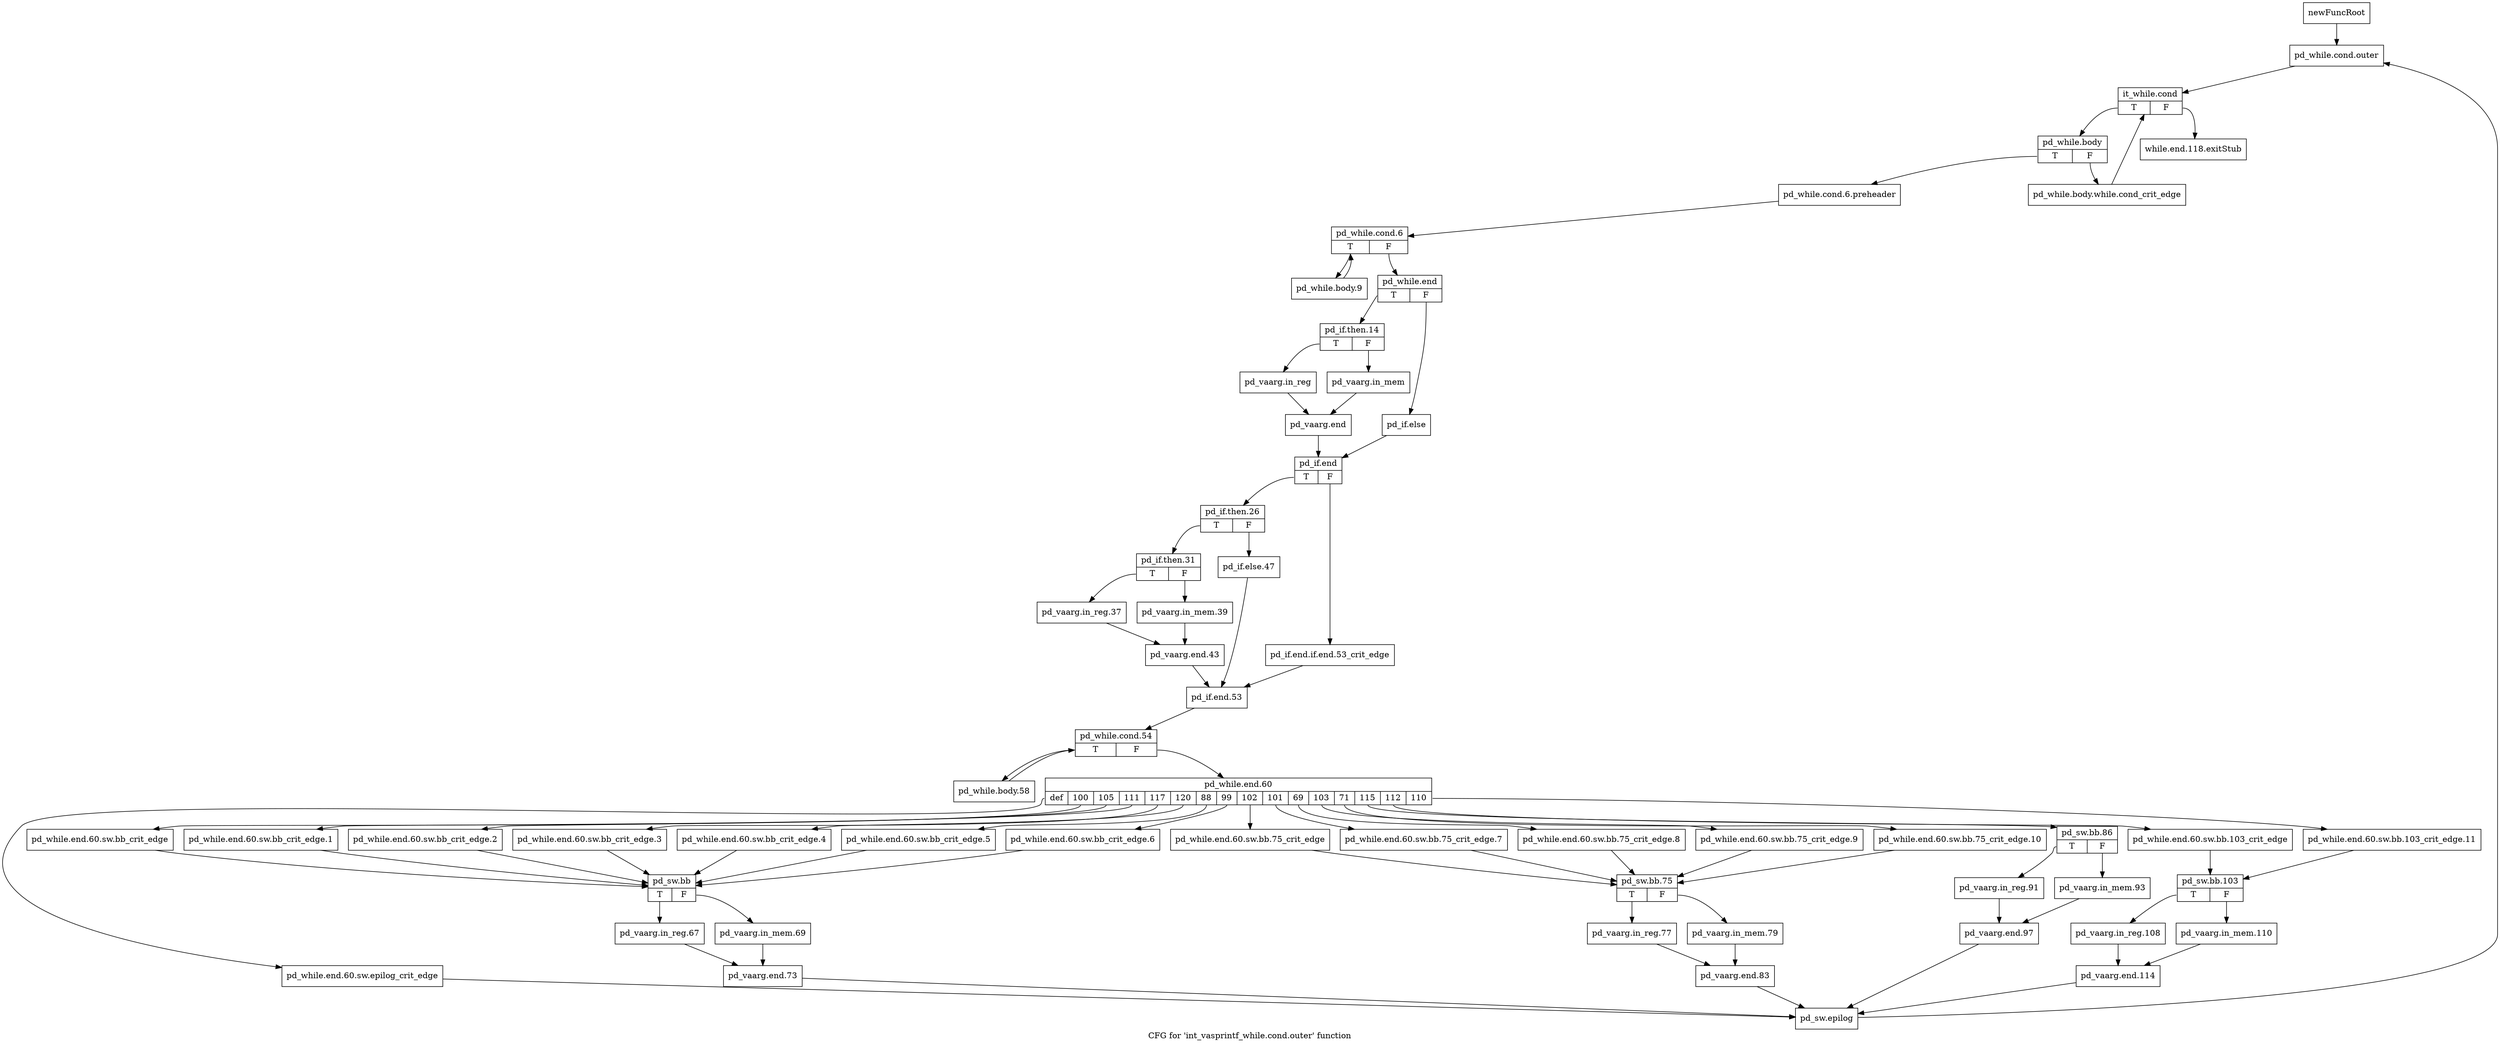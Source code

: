 digraph "CFG for 'int_vasprintf_while.cond.outer' function" {
	label="CFG for 'int_vasprintf_while.cond.outer' function";

	Node0x9f25e00 [shape=record,label="{newFuncRoot}"];
	Node0x9f25e00 -> Node0x9f25ea0;
	Node0x9f25e50 [shape=record,label="{while.end.118.exitStub}"];
	Node0x9f25ea0 [shape=record,label="{pd_while.cond.outer}"];
	Node0x9f25ea0 -> Node0x9f25ef0;
	Node0x9f25ef0 [shape=record,label="{it_while.cond|{<s0>T|<s1>F}}"];
	Node0x9f25ef0:s0 -> Node0x9f25f40;
	Node0x9f25ef0:s1 -> Node0x9f25e50;
	Node0x9f25f40 [shape=record,label="{pd_while.body|{<s0>T|<s1>F}}"];
	Node0x9f25f40:s0 -> Node0x9f25fe0;
	Node0x9f25f40:s1 -> Node0x9f25f90;
	Node0x9f25f90 [shape=record,label="{pd_while.body.while.cond_crit_edge}"];
	Node0x9f25f90 -> Node0x9f25ef0;
	Node0x9f25fe0 [shape=record,label="{pd_while.cond.6.preheader}"];
	Node0x9f25fe0 -> Node0x9f26030;
	Node0x9f26030 [shape=record,label="{pd_while.cond.6|{<s0>T|<s1>F}}"];
	Node0x9f26030:s0 -> Node0x9f27020;
	Node0x9f26030:s1 -> Node0x9f26080;
	Node0x9f26080 [shape=record,label="{pd_while.end|{<s0>T|<s1>F}}"];
	Node0x9f26080:s0 -> Node0x9f26120;
	Node0x9f26080:s1 -> Node0x9f260d0;
	Node0x9f260d0 [shape=record,label="{pd_if.else}"];
	Node0x9f260d0 -> Node0x9f26260;
	Node0x9f26120 [shape=record,label="{pd_if.then.14|{<s0>T|<s1>F}}"];
	Node0x9f26120:s0 -> Node0x9f261c0;
	Node0x9f26120:s1 -> Node0x9f26170;
	Node0x9f26170 [shape=record,label="{pd_vaarg.in_mem}"];
	Node0x9f26170 -> Node0x9f26210;
	Node0x9f261c0 [shape=record,label="{pd_vaarg.in_reg}"];
	Node0x9f261c0 -> Node0x9f26210;
	Node0x9f26210 [shape=record,label="{pd_vaarg.end}"];
	Node0x9f26210 -> Node0x9f26260;
	Node0x9f26260 [shape=record,label="{pd_if.end|{<s0>T|<s1>F}}"];
	Node0x9f26260:s0 -> Node0x9f26300;
	Node0x9f26260:s1 -> Node0x9f262b0;
	Node0x9f262b0 [shape=record,label="{pd_if.end.if.end.53_crit_edge}"];
	Node0x9f262b0 -> Node0x9f264e0;
	Node0x9f26300 [shape=record,label="{pd_if.then.26|{<s0>T|<s1>F}}"];
	Node0x9f26300:s0 -> Node0x9f263a0;
	Node0x9f26300:s1 -> Node0x9f26350;
	Node0x9f26350 [shape=record,label="{pd_if.else.47}"];
	Node0x9f26350 -> Node0x9f264e0;
	Node0x9f263a0 [shape=record,label="{pd_if.then.31|{<s0>T|<s1>F}}"];
	Node0x9f263a0:s0 -> Node0x9f26440;
	Node0x9f263a0:s1 -> Node0x9f263f0;
	Node0x9f263f0 [shape=record,label="{pd_vaarg.in_mem.39}"];
	Node0x9f263f0 -> Node0x9f26490;
	Node0x9f26440 [shape=record,label="{pd_vaarg.in_reg.37}"];
	Node0x9f26440 -> Node0x9f26490;
	Node0x9f26490 [shape=record,label="{pd_vaarg.end.43}"];
	Node0x9f26490 -> Node0x9f264e0;
	Node0x9f264e0 [shape=record,label="{pd_if.end.53}"];
	Node0x9f264e0 -> Node0x9f26530;
	Node0x9f26530 [shape=record,label="{pd_while.cond.54|{<s0>T|<s1>F}}"];
	Node0x9f26530:s0 -> Node0x9f26fd0;
	Node0x9f26530:s1 -> Node0x9f26580;
	Node0x9f26580 [shape=record,label="{pd_while.end.60|{<s0>def|<s1>100|<s2>105|<s3>111|<s4>117|<s5>120|<s6>88|<s7>99|<s8>102|<s9>101|<s10>69|<s11>103|<s12>71|<s13>115|<s14>112|<s15>110}}"];
	Node0x9f26580:s0 -> Node0x9f26f30;
	Node0x9f26580:s1 -> Node0x9f26da0;
	Node0x9f26580:s2 -> Node0x9f26d50;
	Node0x9f26580:s3 -> Node0x9f26d00;
	Node0x9f26580:s4 -> Node0x9f26cb0;
	Node0x9f26580:s5 -> Node0x9f26c60;
	Node0x9f26580:s6 -> Node0x9f26c10;
	Node0x9f26580:s7 -> Node0x9f26bc0;
	Node0x9f26580:s8 -> Node0x9f26a30;
	Node0x9f26580:s9 -> Node0x9f269e0;
	Node0x9f26580:s10 -> Node0x9f26990;
	Node0x9f26580:s11 -> Node0x9f26940;
	Node0x9f26580:s12 -> Node0x9f268f0;
	Node0x9f26580:s13 -> Node0x9f267b0;
	Node0x9f26580:s14 -> Node0x9f26620;
	Node0x9f26580:s15 -> Node0x9f265d0;
	Node0x9f265d0 [shape=record,label="{pd_while.end.60.sw.bb.103_crit_edge.11}"];
	Node0x9f265d0 -> Node0x9f26670;
	Node0x9f26620 [shape=record,label="{pd_while.end.60.sw.bb.103_crit_edge}"];
	Node0x9f26620 -> Node0x9f26670;
	Node0x9f26670 [shape=record,label="{pd_sw.bb.103|{<s0>T|<s1>F}}"];
	Node0x9f26670:s0 -> Node0x9f26710;
	Node0x9f26670:s1 -> Node0x9f266c0;
	Node0x9f266c0 [shape=record,label="{pd_vaarg.in_mem.110}"];
	Node0x9f266c0 -> Node0x9f26760;
	Node0x9f26710 [shape=record,label="{pd_vaarg.in_reg.108}"];
	Node0x9f26710 -> Node0x9f26760;
	Node0x9f26760 [shape=record,label="{pd_vaarg.end.114}"];
	Node0x9f26760 -> Node0x9f26f80;
	Node0x9f267b0 [shape=record,label="{pd_sw.bb.86|{<s0>T|<s1>F}}"];
	Node0x9f267b0:s0 -> Node0x9f26850;
	Node0x9f267b0:s1 -> Node0x9f26800;
	Node0x9f26800 [shape=record,label="{pd_vaarg.in_mem.93}"];
	Node0x9f26800 -> Node0x9f268a0;
	Node0x9f26850 [shape=record,label="{pd_vaarg.in_reg.91}"];
	Node0x9f26850 -> Node0x9f268a0;
	Node0x9f268a0 [shape=record,label="{pd_vaarg.end.97}"];
	Node0x9f268a0 -> Node0x9f26f80;
	Node0x9f268f0 [shape=record,label="{pd_while.end.60.sw.bb.75_crit_edge.10}"];
	Node0x9f268f0 -> Node0x9f26a80;
	Node0x9f26940 [shape=record,label="{pd_while.end.60.sw.bb.75_crit_edge.9}"];
	Node0x9f26940 -> Node0x9f26a80;
	Node0x9f26990 [shape=record,label="{pd_while.end.60.sw.bb.75_crit_edge.8}"];
	Node0x9f26990 -> Node0x9f26a80;
	Node0x9f269e0 [shape=record,label="{pd_while.end.60.sw.bb.75_crit_edge.7}"];
	Node0x9f269e0 -> Node0x9f26a80;
	Node0x9f26a30 [shape=record,label="{pd_while.end.60.sw.bb.75_crit_edge}"];
	Node0x9f26a30 -> Node0x9f26a80;
	Node0x9f26a80 [shape=record,label="{pd_sw.bb.75|{<s0>T|<s1>F}}"];
	Node0x9f26a80:s0 -> Node0x9f26b20;
	Node0x9f26a80:s1 -> Node0x9f26ad0;
	Node0x9f26ad0 [shape=record,label="{pd_vaarg.in_mem.79}"];
	Node0x9f26ad0 -> Node0x9f26b70;
	Node0x9f26b20 [shape=record,label="{pd_vaarg.in_reg.77}"];
	Node0x9f26b20 -> Node0x9f26b70;
	Node0x9f26b70 [shape=record,label="{pd_vaarg.end.83}"];
	Node0x9f26b70 -> Node0x9f26f80;
	Node0x9f26bc0 [shape=record,label="{pd_while.end.60.sw.bb_crit_edge.6}"];
	Node0x9f26bc0 -> Node0x9f26df0;
	Node0x9f26c10 [shape=record,label="{pd_while.end.60.sw.bb_crit_edge.5}"];
	Node0x9f26c10 -> Node0x9f26df0;
	Node0x9f26c60 [shape=record,label="{pd_while.end.60.sw.bb_crit_edge.4}"];
	Node0x9f26c60 -> Node0x9f26df0;
	Node0x9f26cb0 [shape=record,label="{pd_while.end.60.sw.bb_crit_edge.3}"];
	Node0x9f26cb0 -> Node0x9f26df0;
	Node0x9f26d00 [shape=record,label="{pd_while.end.60.sw.bb_crit_edge.2}"];
	Node0x9f26d00 -> Node0x9f26df0;
	Node0x9f26d50 [shape=record,label="{pd_while.end.60.sw.bb_crit_edge.1}"];
	Node0x9f26d50 -> Node0x9f26df0;
	Node0x9f26da0 [shape=record,label="{pd_while.end.60.sw.bb_crit_edge}"];
	Node0x9f26da0 -> Node0x9f26df0;
	Node0x9f26df0 [shape=record,label="{pd_sw.bb|{<s0>T|<s1>F}}"];
	Node0x9f26df0:s0 -> Node0x9f26e90;
	Node0x9f26df0:s1 -> Node0x9f26e40;
	Node0x9f26e40 [shape=record,label="{pd_vaarg.in_mem.69}"];
	Node0x9f26e40 -> Node0x9f26ee0;
	Node0x9f26e90 [shape=record,label="{pd_vaarg.in_reg.67}"];
	Node0x9f26e90 -> Node0x9f26ee0;
	Node0x9f26ee0 [shape=record,label="{pd_vaarg.end.73}"];
	Node0x9f26ee0 -> Node0x9f26f80;
	Node0x9f26f30 [shape=record,label="{pd_while.end.60.sw.epilog_crit_edge}"];
	Node0x9f26f30 -> Node0x9f26f80;
	Node0x9f26f80 [shape=record,label="{pd_sw.epilog}"];
	Node0x9f26f80 -> Node0x9f25ea0;
	Node0x9f26fd0 [shape=record,label="{pd_while.body.58}"];
	Node0x9f26fd0 -> Node0x9f26530;
	Node0x9f27020 [shape=record,label="{pd_while.body.9}"];
	Node0x9f27020 -> Node0x9f26030;
}
